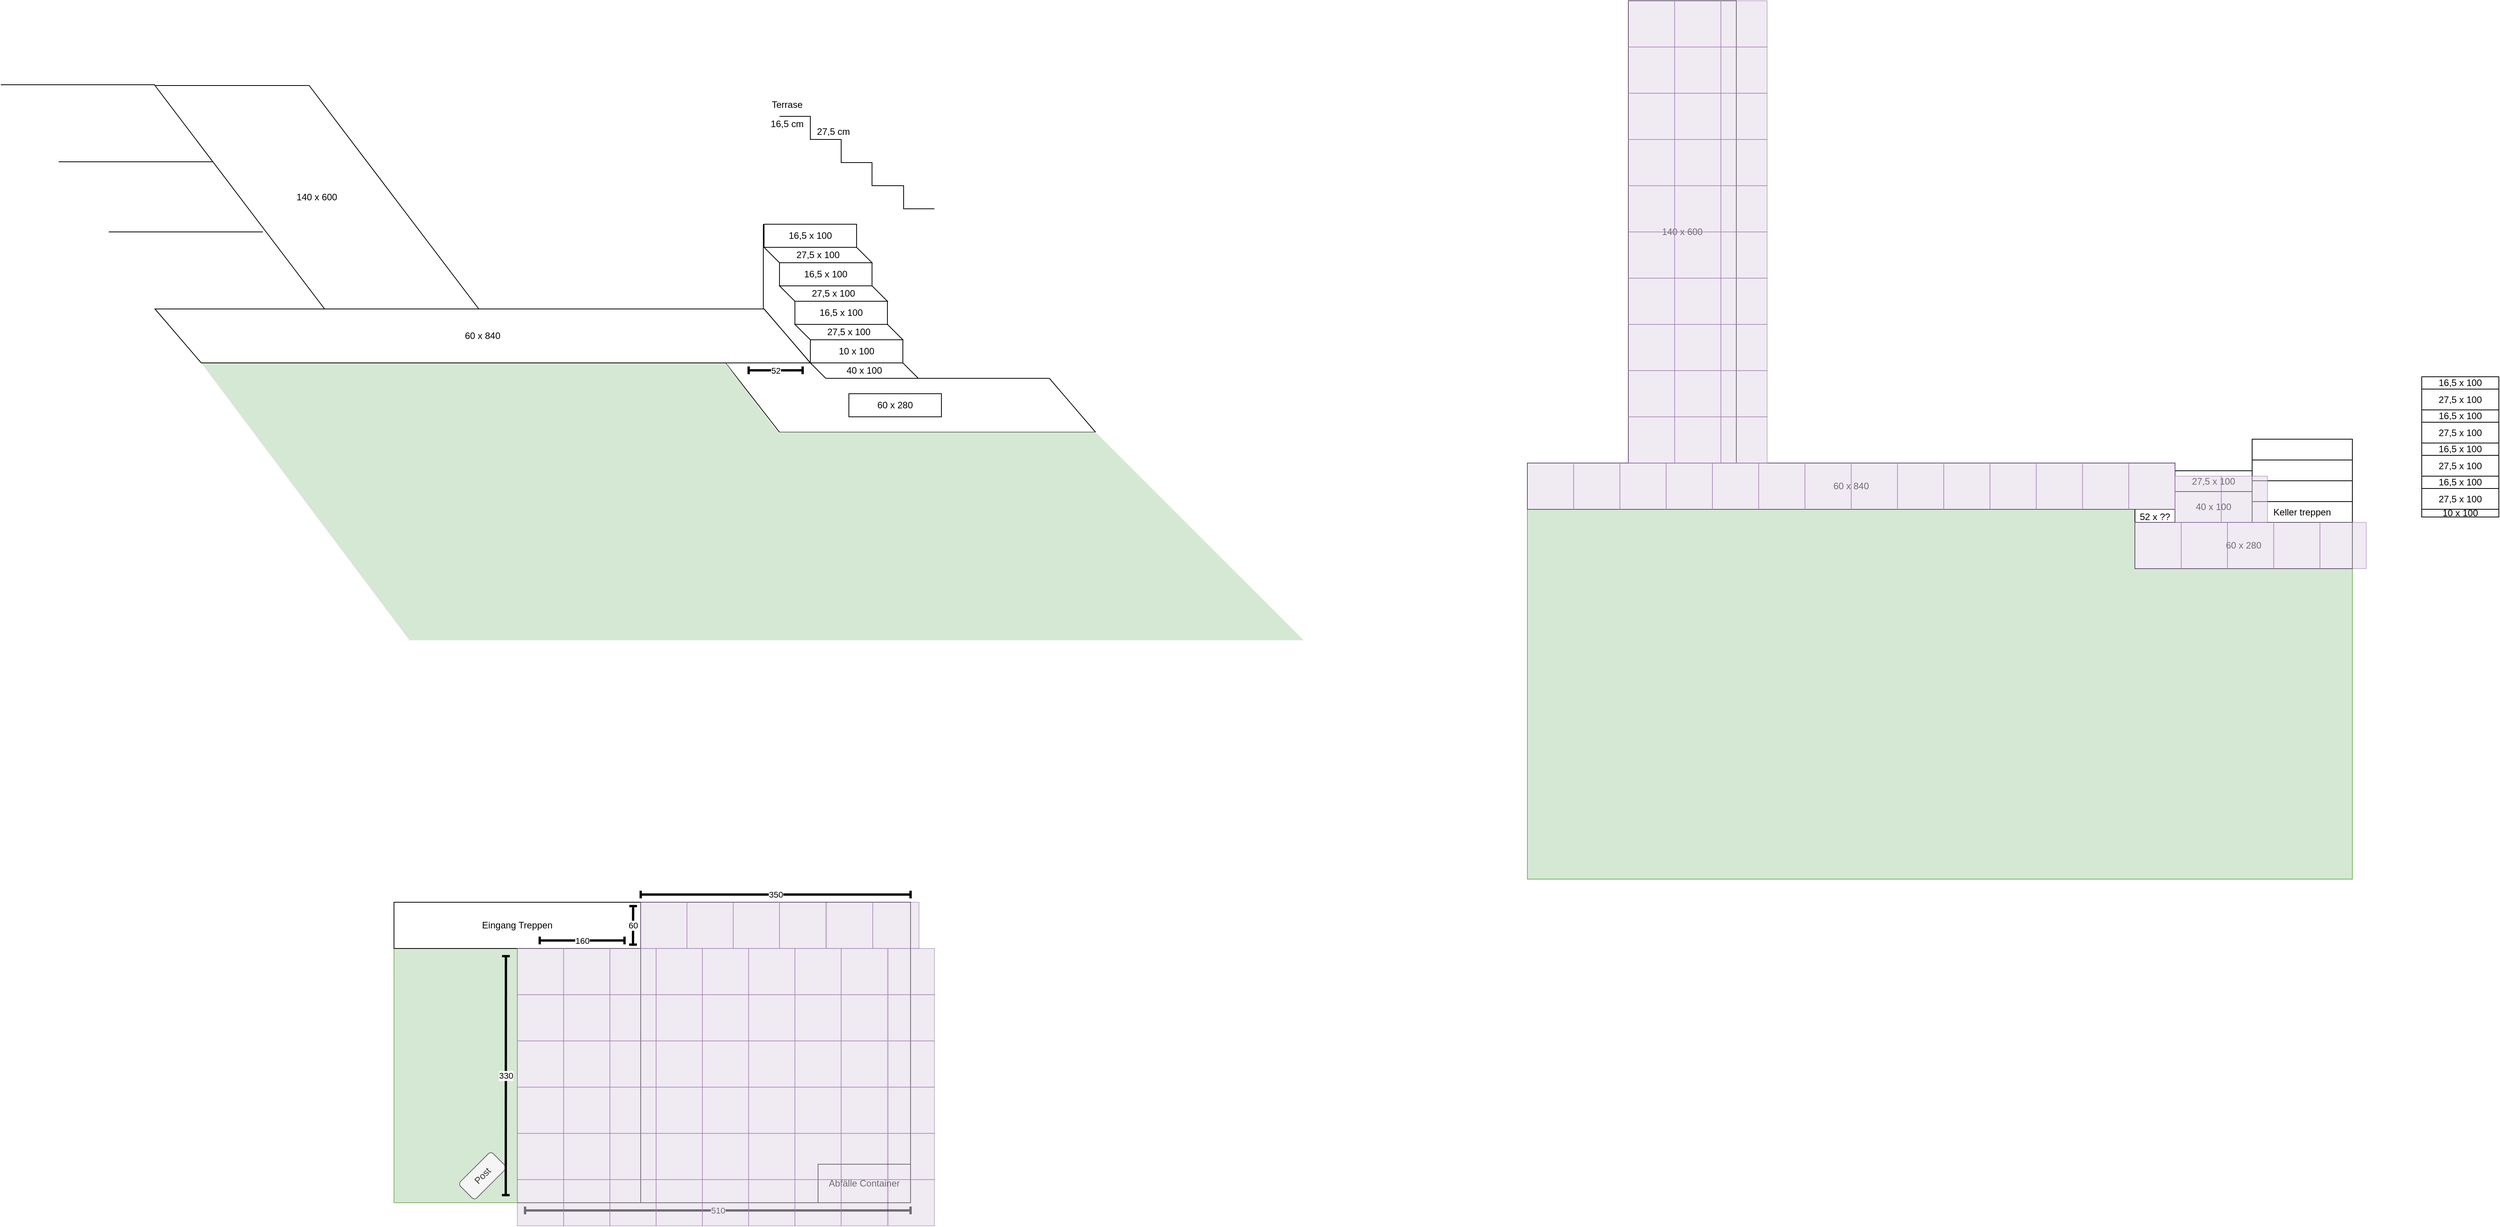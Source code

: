<mxfile version="21.3.4" type="github">
  <diagram name="Seite-1" id="h4SFkHRIlP7SPAh55jCk">
    <mxGraphModel dx="6577" dy="1863" grid="1" gridSize="10" guides="1" tooltips="1" connect="1" arrows="1" fold="1" page="1" pageScale="1" pageWidth="827" pageHeight="1169" math="0" shadow="0">
      <root>
        <mxCell id="0" />
        <mxCell id="1" parent="0" />
        <mxCell id="1oHpsWvgfou1lXLHneRs-94" value="" style="rounded=0;whiteSpace=wrap;html=1;fillColor=#d5e8d4;strokeColor=#82b366;" vertex="1" parent="1">
          <mxGeometry x="1110" y="790" width="1070" height="480" as="geometry" />
        </mxCell>
        <mxCell id="g7tCphA3tAxqwDj9Emwd-1" value="" style="pointerEvents=1;verticalLabelPosition=bottom;shadow=0;dashed=0;align=center;html=1;verticalAlign=top;shape=mxgraph.electrical.waveforms.step_2;" parent="1" vertex="1">
          <mxGeometry x="140" y="280" width="80" height="30" as="geometry" />
        </mxCell>
        <mxCell id="g7tCphA3tAxqwDj9Emwd-2" value="Terrase" style="text;html=1;strokeColor=none;fillColor=none;align=center;verticalAlign=middle;whiteSpace=wrap;rounded=0;" parent="1" vertex="1">
          <mxGeometry x="120" y="250" width="60" height="30" as="geometry" />
        </mxCell>
        <mxCell id="g7tCphA3tAxqwDj9Emwd-3" value="16,5 cm" style="text;html=1;strokeColor=none;fillColor=none;align=center;verticalAlign=middle;whiteSpace=wrap;rounded=0;" parent="1" vertex="1">
          <mxGeometry x="120" y="280" width="60" height="20" as="geometry" />
        </mxCell>
        <mxCell id="g7tCphA3tAxqwDj9Emwd-6" value="" style="pointerEvents=1;verticalLabelPosition=bottom;shadow=0;dashed=0;align=center;html=1;verticalAlign=top;shape=mxgraph.electrical.waveforms.step_2;" parent="1" vertex="1">
          <mxGeometry x="220" y="340" width="80" height="30" as="geometry" />
        </mxCell>
        <mxCell id="g7tCphA3tAxqwDj9Emwd-7" value="" style="pointerEvents=1;verticalLabelPosition=bottom;shadow=0;dashed=0;align=center;html=1;verticalAlign=top;shape=mxgraph.electrical.waveforms.step_2;" parent="1" vertex="1">
          <mxGeometry x="261" y="370" width="80" height="30" as="geometry" />
        </mxCell>
        <mxCell id="g7tCphA3tAxqwDj9Emwd-8" value="" style="pointerEvents=1;verticalLabelPosition=bottom;shadow=0;dashed=0;align=center;html=1;verticalAlign=top;shape=mxgraph.electrical.waveforms.step_2;" parent="1" vertex="1">
          <mxGeometry x="180" y="310" width="80" height="30" as="geometry" />
        </mxCell>
        <mxCell id="g7tCphA3tAxqwDj9Emwd-9" value="27,5 cm" style="text;html=1;strokeColor=none;fillColor=none;align=center;verticalAlign=middle;whiteSpace=wrap;rounded=0;" parent="1" vertex="1">
          <mxGeometry x="180" y="290" width="60" height="20" as="geometry" />
        </mxCell>
        <mxCell id="g7tCphA3tAxqwDj9Emwd-10" value="16,5 x 100" style="rounded=0;whiteSpace=wrap;html=1;" parent="1" vertex="1">
          <mxGeometry x="120" y="420" width="120" height="30" as="geometry" />
        </mxCell>
        <mxCell id="g7tCphA3tAxqwDj9Emwd-11" value="27,5 x 100" style="shape=parallelogram;perimeter=parallelogramPerimeter;whiteSpace=wrap;html=1;fixedSize=1;rotation=0;direction=west;flipH=1;" parent="1" vertex="1">
          <mxGeometry x="120" y="450" width="140" height="20" as="geometry" />
        </mxCell>
        <mxCell id="g7tCphA3tAxqwDj9Emwd-12" value="16,5 x 100" style="rounded=0;whiteSpace=wrap;html=1;" parent="1" vertex="1">
          <mxGeometry x="140" y="470" width="120" height="30" as="geometry" />
        </mxCell>
        <mxCell id="g7tCphA3tAxqwDj9Emwd-13" value="27,5 x 100" style="shape=parallelogram;perimeter=parallelogramPerimeter;whiteSpace=wrap;html=1;fixedSize=1;rotation=0;direction=west;flipH=1;" parent="1" vertex="1">
          <mxGeometry x="140" y="500" width="140" height="20" as="geometry" />
        </mxCell>
        <mxCell id="g7tCphA3tAxqwDj9Emwd-14" value="16,5 x 100" style="rounded=0;whiteSpace=wrap;html=1;" parent="1" vertex="1">
          <mxGeometry x="160" y="520" width="120" height="30" as="geometry" />
        </mxCell>
        <mxCell id="g7tCphA3tAxqwDj9Emwd-15" value="27,5 x 100" style="shape=parallelogram;perimeter=parallelogramPerimeter;whiteSpace=wrap;html=1;fixedSize=1;rotation=0;direction=west;flipH=1;" parent="1" vertex="1">
          <mxGeometry x="160" y="550" width="140" height="20" as="geometry" />
        </mxCell>
        <mxCell id="g7tCphA3tAxqwDj9Emwd-16" value="10 x 100" style="rounded=0;whiteSpace=wrap;html=1;" parent="1" vertex="1">
          <mxGeometry x="180" y="570" width="120" height="30" as="geometry" />
        </mxCell>
        <mxCell id="g7tCphA3tAxqwDj9Emwd-17" value="" style="endArrow=none;html=1;rounded=0;entryX=0;entryY=0;entryDx=0;entryDy=0;" parent="1" edge="1">
          <mxGeometry width="50" height="50" relative="1" as="geometry">
            <mxPoint x="119" y="530" as="sourcePoint" />
            <mxPoint x="119" y="420" as="targetPoint" />
          </mxGeometry>
        </mxCell>
        <mxCell id="g7tCphA3tAxqwDj9Emwd-20" value="" style="endArrow=none;html=1;rounded=0;entryX=0;entryY=1;entryDx=0;entryDy=0;" parent="1" target="g7tCphA3tAxqwDj9Emwd-16" edge="1">
          <mxGeometry width="50" height="50" relative="1" as="geometry">
            <mxPoint x="120" y="530" as="sourcePoint" />
            <mxPoint x="130" y="430" as="targetPoint" />
          </mxGeometry>
        </mxCell>
        <mxCell id="g7tCphA3tAxqwDj9Emwd-23" value="40 x 100" style="shape=parallelogram;perimeter=parallelogramPerimeter;whiteSpace=wrap;html=1;fixedSize=1;rotation=0;direction=west;flipH=1;" parent="1" vertex="1">
          <mxGeometry x="180" y="600" width="140" height="20" as="geometry" />
        </mxCell>
        <mxCell id="g7tCphA3tAxqwDj9Emwd-26" value="" style="endArrow=none;html=1;rounded=0;" parent="1" edge="1">
          <mxGeometry width="50" height="50" relative="1" as="geometry">
            <mxPoint x="70" y="600" as="sourcePoint" />
            <mxPoint x="140" y="690" as="targetPoint" />
          </mxGeometry>
        </mxCell>
        <mxCell id="g7tCphA3tAxqwDj9Emwd-28" value="" style="endArrow=none;html=1;rounded=0;" parent="1" edge="1">
          <mxGeometry width="50" height="50" relative="1" as="geometry">
            <mxPoint x="140" y="690" as="sourcePoint" />
            <mxPoint x="550" y="690" as="targetPoint" />
          </mxGeometry>
        </mxCell>
        <mxCell id="g7tCphA3tAxqwDj9Emwd-29" value="" style="endArrow=none;html=1;rounded=0;exitX=0;exitY=0;exitDx=0;exitDy=0;" parent="1" source="g7tCphA3tAxqwDj9Emwd-23" edge="1">
          <mxGeometry width="50" height="50" relative="1" as="geometry">
            <mxPoint x="170" y="620" as="sourcePoint" />
            <mxPoint x="490" y="620" as="targetPoint" />
          </mxGeometry>
        </mxCell>
        <mxCell id="g7tCphA3tAxqwDj9Emwd-30" value="" style="endArrow=none;html=1;rounded=0;" parent="1" edge="1">
          <mxGeometry width="50" height="50" relative="1" as="geometry">
            <mxPoint x="490" y="620" as="sourcePoint" />
            <mxPoint x="550" y="690" as="targetPoint" />
          </mxGeometry>
        </mxCell>
        <mxCell id="g7tCphA3tAxqwDj9Emwd-31" value="60 x 280" style="rounded=0;whiteSpace=wrap;html=1;" parent="1" vertex="1">
          <mxGeometry x="230" y="640" width="120" height="30" as="geometry" />
        </mxCell>
        <mxCell id="g7tCphA3tAxqwDj9Emwd-34" value="" style="endArrow=none;html=1;rounded=0;" parent="1" edge="1">
          <mxGeometry width="50" height="50" relative="1" as="geometry">
            <mxPoint x="-610" y="600" as="sourcePoint" />
            <mxPoint x="180" y="600" as="targetPoint" />
          </mxGeometry>
        </mxCell>
        <mxCell id="g7tCphA3tAxqwDj9Emwd-44" value="" style="rounded=0;whiteSpace=wrap;html=1;fillColor=none;" parent="1" vertex="1">
          <mxGeometry x="-200" y="1360" width="160" height="330" as="geometry" />
        </mxCell>
        <mxCell id="g7tCphA3tAxqwDj9Emwd-45" value="" style="rounded=0;whiteSpace=wrap;html=1;fillColor=none;" parent="1" vertex="1">
          <mxGeometry x="-40" y="1300" width="350" height="390" as="geometry" />
        </mxCell>
        <mxCell id="g7tCphA3tAxqwDj9Emwd-47" value="" style="rounded=0;whiteSpace=wrap;html=1;fillColor=#d5e8d4;strokeColor=#82b366;" parent="1" vertex="1">
          <mxGeometry x="-360" y="1360" width="160" height="330" as="geometry" />
        </mxCell>
        <mxCell id="g7tCphA3tAxqwDj9Emwd-48" value="Post" style="rounded=1;whiteSpace=wrap;html=1;rotation=-45;fillColor=#f5f5f5;fontColor=#333333;strokeColor=#666666;" parent="1" vertex="1">
          <mxGeometry x="-275" y="1640" width="60" height="30" as="geometry" />
        </mxCell>
        <mxCell id="g7tCphA3tAxqwDj9Emwd-49" value="Eingang Treppen" style="rounded=0;whiteSpace=wrap;html=1;" parent="1" vertex="1">
          <mxGeometry x="-360" y="1300" width="320" height="60" as="geometry" />
        </mxCell>
        <mxCell id="g7tCphA3tAxqwDj9Emwd-55" value="60" style="endArrow=baseDash;html=1;strokeWidth=3;rounded=0;startArrow=baseDash;startFill=0;endFill=0;" parent="1" edge="1">
          <mxGeometry width="100" relative="1" as="geometry">
            <mxPoint x="-49.82" y="1305" as="sourcePoint" />
            <mxPoint x="-50" y="1355" as="targetPoint" />
          </mxGeometry>
        </mxCell>
        <mxCell id="g7tCphA3tAxqwDj9Emwd-56" value="350" style="endArrow=baseDash;html=1;strokeWidth=3;rounded=0;startArrow=baseDash;startFill=0;endFill=0;" parent="1" edge="1">
          <mxGeometry width="100" relative="1" as="geometry">
            <mxPoint x="-40" y="1290" as="sourcePoint" />
            <mxPoint x="310" y="1290" as="targetPoint" />
          </mxGeometry>
        </mxCell>
        <mxCell id="g7tCphA3tAxqwDj9Emwd-57" value="510" style="endArrow=baseDash;html=1;strokeWidth=3;rounded=0;startArrow=baseDash;startFill=0;endFill=0;" parent="1" edge="1">
          <mxGeometry width="100" relative="1" as="geometry">
            <mxPoint x="-190" y="1700" as="sourcePoint" />
            <mxPoint x="310" y="1700" as="targetPoint" />
          </mxGeometry>
        </mxCell>
        <mxCell id="g7tCphA3tAxqwDj9Emwd-60" value="160" style="endArrow=baseDash;html=1;strokeWidth=3;rounded=0;startArrow=baseDash;startFill=0;endFill=0;entryX=0.161;entryY=0.239;entryDx=0;entryDy=0;entryPerimeter=0;" parent="1" edge="1">
          <mxGeometry width="100" relative="1" as="geometry">
            <mxPoint x="-61" y="1349.64" as="sourcePoint" />
            <mxPoint x="-171.0" y="1349.64" as="targetPoint" />
          </mxGeometry>
        </mxCell>
        <mxCell id="g7tCphA3tAxqwDj9Emwd-61" value="52" style="endArrow=baseDash;html=1;strokeWidth=3;rounded=0;startArrow=baseDash;startFill=0;endFill=0;entryX=0.161;entryY=0.239;entryDx=0;entryDy=0;entryPerimeter=0;" parent="1" edge="1">
          <mxGeometry width="100" relative="1" as="geometry">
            <mxPoint x="170" y="609.64" as="sourcePoint" />
            <mxPoint x="100.0" y="609.58" as="targetPoint" />
          </mxGeometry>
        </mxCell>
        <mxCell id="g7tCphA3tAxqwDj9Emwd-62" value="" style="shape=parallelogram;perimeter=parallelogramPerimeter;whiteSpace=wrap;html=1;fixedSize=1;rotation=0;direction=west;flipH=1;size=270;fillColor=#d5e8d4;strokeColor=none;" parent="1" vertex="1">
          <mxGeometry x="-610" y="600" width="950" height="360" as="geometry" />
        </mxCell>
        <mxCell id="g7tCphA3tAxqwDj9Emwd-63" value="" style="shape=parallelogram;perimeter=parallelogramPerimeter;whiteSpace=wrap;html=1;fixedSize=1;rotation=0;direction=west;flipH=1;size=270;fillColor=#d5e8d4;strokeColor=none;" parent="1" vertex="1">
          <mxGeometry x="-61" y="690" width="881" height="270" as="geometry" />
        </mxCell>
        <mxCell id="1oHpsWvgfou1lXLHneRs-1" value="60 x 840" style="shape=parallelogram;perimeter=parallelogramPerimeter;whiteSpace=wrap;html=1;fixedSize=1;rotation=0;direction=west;flipH=1;size=60;" vertex="1" parent="1">
          <mxGeometry x="-670" y="530" width="850" height="70" as="geometry" />
        </mxCell>
        <mxCell id="1oHpsWvgfou1lXLHneRs-3" value="140 x 600" style="shape=parallelogram;perimeter=parallelogramPerimeter;whiteSpace=wrap;html=1;fixedSize=1;rotation=0;direction=west;flipH=1;size=220;" vertex="1" parent="1">
          <mxGeometry x="-670" y="240" width="420" height="290" as="geometry" />
        </mxCell>
        <mxCell id="1oHpsWvgfou1lXLHneRs-6" value="" style="endArrow=none;html=1;strokeWidth=1;rounded=0;" edge="1" parent="1">
          <mxGeometry width="100" relative="1" as="geometry">
            <mxPoint x="-730" y="430" as="sourcePoint" />
            <mxPoint x="-530" y="430" as="targetPoint" />
          </mxGeometry>
        </mxCell>
        <mxCell id="1oHpsWvgfou1lXLHneRs-7" value="" style="endArrow=none;html=1;strokeWidth=1;rounded=0;" edge="1" parent="1">
          <mxGeometry width="100" relative="1" as="geometry">
            <mxPoint x="-795" y="338.95" as="sourcePoint" />
            <mxPoint x="-595" y="338.95" as="targetPoint" />
          </mxGeometry>
        </mxCell>
        <mxCell id="1oHpsWvgfou1lXLHneRs-8" value="" style="endArrow=none;html=1;strokeWidth=1;rounded=0;" edge="1" parent="1">
          <mxGeometry width="100" relative="1" as="geometry">
            <mxPoint x="-870" y="238.95" as="sourcePoint" />
            <mxPoint x="-670" y="238.95" as="targetPoint" />
          </mxGeometry>
        </mxCell>
        <mxCell id="1oHpsWvgfou1lXLHneRs-11" value="Abfälle Container" style="rounded=0;whiteSpace=wrap;html=1;fillColor=none;" vertex="1" parent="1">
          <mxGeometry x="190" y="1640" width="120" height="50" as="geometry" />
        </mxCell>
        <mxCell id="1oHpsWvgfou1lXLHneRs-13" value="330" style="endArrow=baseDash;html=1;strokeWidth=3;rounded=0;startArrow=baseDash;startFill=0;endFill=0;entryX=0.906;entryY=0.97;entryDx=0;entryDy=0;entryPerimeter=0;" edge="1" parent="1" target="g7tCphA3tAxqwDj9Emwd-47">
          <mxGeometry width="100" relative="1" as="geometry">
            <mxPoint x="-214.82" y="1370" as="sourcePoint" />
            <mxPoint x="-215" y="1420" as="targetPoint" />
          </mxGeometry>
        </mxCell>
        <mxCell id="1oHpsWvgfou1lXLHneRs-21" value="" style="rounded=0;whiteSpace=wrap;html=1;fillColor=#e1d5e7;strokeColor=#9673a6;strokeWidth=1;shadow=0;fillStyle=auto;opacity=50;" vertex="1" parent="1">
          <mxGeometry x="-80" y="1360" width="60" height="60" as="geometry" />
        </mxCell>
        <mxCell id="1oHpsWvgfou1lXLHneRs-28" value="" style="rounded=0;whiteSpace=wrap;html=1;fillColor=#e1d5e7;strokeColor=#9673a6;strokeWidth=1;shadow=0;fillStyle=auto;opacity=50;" vertex="1" parent="1">
          <mxGeometry x="-200" y="1360" width="60" height="60" as="geometry" />
        </mxCell>
        <mxCell id="1oHpsWvgfou1lXLHneRs-29" value="" style="rounded=0;whiteSpace=wrap;html=1;fillColor=#e1d5e7;strokeColor=#9673a6;strokeWidth=1;shadow=0;fillStyle=auto;opacity=50;" vertex="1" parent="1">
          <mxGeometry x="-140" y="1360" width="60" height="60" as="geometry" />
        </mxCell>
        <mxCell id="1oHpsWvgfou1lXLHneRs-30" value="" style="rounded=0;whiteSpace=wrap;html=1;fillColor=#e1d5e7;strokeColor=#9673a6;strokeWidth=1;shadow=0;fillStyle=auto;opacity=50;" vertex="1" parent="1">
          <mxGeometry x="-40" y="1300" width="60" height="60" as="geometry" />
        </mxCell>
        <mxCell id="1oHpsWvgfou1lXLHneRs-31" value="" style="rounded=0;whiteSpace=wrap;html=1;fillColor=#e1d5e7;strokeColor=#9673a6;strokeWidth=1;shadow=0;fillStyle=auto;opacity=50;" vertex="1" parent="1">
          <mxGeometry x="20" y="1300" width="60" height="60" as="geometry" />
        </mxCell>
        <mxCell id="1oHpsWvgfou1lXLHneRs-32" value="" style="rounded=0;whiteSpace=wrap;html=1;fillColor=#e1d5e7;strokeColor=#9673a6;strokeWidth=1;shadow=0;fillStyle=auto;opacity=50;" vertex="1" parent="1">
          <mxGeometry x="80" y="1300" width="60" height="60" as="geometry" />
        </mxCell>
        <mxCell id="1oHpsWvgfou1lXLHneRs-33" value="" style="rounded=0;whiteSpace=wrap;html=1;fillColor=#e1d5e7;strokeColor=#9673a6;strokeWidth=1;shadow=0;fillStyle=auto;opacity=50;" vertex="1" parent="1">
          <mxGeometry x="140" y="1300" width="60" height="60" as="geometry" />
        </mxCell>
        <mxCell id="1oHpsWvgfou1lXLHneRs-34" value="" style="rounded=0;whiteSpace=wrap;html=1;fillColor=#e1d5e7;strokeColor=#9673a6;strokeWidth=1;shadow=0;fillStyle=auto;opacity=50;" vertex="1" parent="1">
          <mxGeometry x="201" y="1300" width="60" height="60" as="geometry" />
        </mxCell>
        <mxCell id="1oHpsWvgfou1lXLHneRs-35" value="" style="rounded=0;whiteSpace=wrap;html=1;fillColor=#e1d5e7;strokeColor=#9673a6;strokeWidth=1;shadow=0;fillStyle=auto;opacity=50;" vertex="1" parent="1">
          <mxGeometry x="261" y="1300" width="60" height="60" as="geometry" />
        </mxCell>
        <mxCell id="1oHpsWvgfou1lXLHneRs-36" value="" style="rounded=0;whiteSpace=wrap;html=1;fillColor=#e1d5e7;strokeColor=#9673a6;strokeWidth=1;shadow=0;fillStyle=auto;opacity=50;" vertex="1" parent="1">
          <mxGeometry x="-20" y="1360" width="60" height="60" as="geometry" />
        </mxCell>
        <mxCell id="1oHpsWvgfou1lXLHneRs-37" value="" style="rounded=0;whiteSpace=wrap;html=1;fillColor=#e1d5e7;strokeColor=#9673a6;strokeWidth=1;shadow=0;fillStyle=auto;opacity=50;" vertex="1" parent="1">
          <mxGeometry x="40" y="1360" width="60" height="60" as="geometry" />
        </mxCell>
        <mxCell id="1oHpsWvgfou1lXLHneRs-38" value="" style="rounded=0;whiteSpace=wrap;html=1;fillColor=#e1d5e7;strokeColor=#9673a6;strokeWidth=1;shadow=0;fillStyle=auto;opacity=50;" vertex="1" parent="1">
          <mxGeometry x="100" y="1360" width="60" height="60" as="geometry" />
        </mxCell>
        <mxCell id="1oHpsWvgfou1lXLHneRs-39" value="" style="rounded=0;whiteSpace=wrap;html=1;fillColor=#e1d5e7;strokeColor=#9673a6;strokeWidth=1;shadow=0;fillStyle=auto;opacity=50;" vertex="1" parent="1">
          <mxGeometry x="160" y="1360" width="60" height="60" as="geometry" />
        </mxCell>
        <mxCell id="1oHpsWvgfou1lXLHneRs-40" value="" style="rounded=0;whiteSpace=wrap;html=1;fillColor=#e1d5e7;strokeColor=#9673a6;strokeWidth=1;shadow=0;fillStyle=auto;opacity=50;" vertex="1" parent="1">
          <mxGeometry x="220" y="1360" width="60" height="60" as="geometry" />
        </mxCell>
        <mxCell id="1oHpsWvgfou1lXLHneRs-41" value="" style="rounded=0;whiteSpace=wrap;html=1;fillColor=#e1d5e7;strokeColor=#9673a6;strokeWidth=1;shadow=0;fillStyle=auto;opacity=50;" vertex="1" parent="1">
          <mxGeometry x="281" y="1360" width="60" height="60" as="geometry" />
        </mxCell>
        <mxCell id="1oHpsWvgfou1lXLHneRs-42" value="" style="rounded=0;whiteSpace=wrap;html=1;fillColor=#e1d5e7;strokeColor=#9673a6;strokeWidth=1;shadow=0;fillStyle=auto;opacity=50;" vertex="1" parent="1">
          <mxGeometry x="-80" y="1420" width="60" height="60" as="geometry" />
        </mxCell>
        <mxCell id="1oHpsWvgfou1lXLHneRs-43" value="" style="rounded=0;whiteSpace=wrap;html=1;fillColor=#e1d5e7;strokeColor=#9673a6;strokeWidth=1;shadow=0;fillStyle=auto;opacity=50;" vertex="1" parent="1">
          <mxGeometry x="-140" y="1420" width="60" height="60" as="geometry" />
        </mxCell>
        <mxCell id="1oHpsWvgfou1lXLHneRs-44" value="" style="rounded=0;whiteSpace=wrap;html=1;fillColor=#e1d5e7;strokeColor=#9673a6;strokeWidth=1;shadow=0;fillStyle=auto;opacity=50;" vertex="1" parent="1">
          <mxGeometry x="-20" y="1420" width="60" height="60" as="geometry" />
        </mxCell>
        <mxCell id="1oHpsWvgfou1lXLHneRs-45" value="" style="rounded=0;whiteSpace=wrap;html=1;fillColor=#e1d5e7;strokeColor=#9673a6;strokeWidth=1;shadow=0;fillStyle=auto;opacity=50;" vertex="1" parent="1">
          <mxGeometry x="40" y="1420" width="60" height="60" as="geometry" />
        </mxCell>
        <mxCell id="1oHpsWvgfou1lXLHneRs-46" value="" style="rounded=0;whiteSpace=wrap;html=1;fillColor=#e1d5e7;strokeColor=#9673a6;strokeWidth=1;shadow=0;fillStyle=auto;opacity=50;" vertex="1" parent="1">
          <mxGeometry x="100" y="1420" width="60" height="60" as="geometry" />
        </mxCell>
        <mxCell id="1oHpsWvgfou1lXLHneRs-47" value="" style="rounded=0;whiteSpace=wrap;html=1;fillColor=#e1d5e7;strokeColor=#9673a6;strokeWidth=1;shadow=0;fillStyle=auto;opacity=50;" vertex="1" parent="1">
          <mxGeometry x="160" y="1420" width="60" height="60" as="geometry" />
        </mxCell>
        <mxCell id="1oHpsWvgfou1lXLHneRs-48" value="" style="rounded=0;whiteSpace=wrap;html=1;fillColor=#e1d5e7;strokeColor=#9673a6;strokeWidth=1;shadow=0;fillStyle=auto;opacity=50;" vertex="1" parent="1">
          <mxGeometry x="220" y="1420" width="60" height="60" as="geometry" />
        </mxCell>
        <mxCell id="1oHpsWvgfou1lXLHneRs-49" value="" style="rounded=0;whiteSpace=wrap;html=1;fillColor=#e1d5e7;strokeColor=#9673a6;strokeWidth=1;shadow=0;fillStyle=auto;opacity=50;" vertex="1" parent="1">
          <mxGeometry x="281" y="1420" width="60" height="60" as="geometry" />
        </mxCell>
        <mxCell id="1oHpsWvgfou1lXLHneRs-50" value="" style="rounded=0;whiteSpace=wrap;html=1;fillColor=#e1d5e7;strokeColor=#9673a6;strokeWidth=1;shadow=0;fillStyle=auto;opacity=50;" vertex="1" parent="1">
          <mxGeometry x="-200" y="1420" width="60" height="60" as="geometry" />
        </mxCell>
        <mxCell id="1oHpsWvgfou1lXLHneRs-51" value="" style="rounded=0;whiteSpace=wrap;html=1;fillColor=#e1d5e7;strokeColor=#9673a6;strokeWidth=1;shadow=0;fillStyle=auto;opacity=50;" vertex="1" parent="1">
          <mxGeometry x="-80" y="1480" width="60" height="60" as="geometry" />
        </mxCell>
        <mxCell id="1oHpsWvgfou1lXLHneRs-52" value="" style="rounded=0;whiteSpace=wrap;html=1;fillColor=#e1d5e7;strokeColor=#9673a6;strokeWidth=1;shadow=0;fillStyle=auto;opacity=50;" vertex="1" parent="1">
          <mxGeometry x="-140" y="1480" width="60" height="60" as="geometry" />
        </mxCell>
        <mxCell id="1oHpsWvgfou1lXLHneRs-53" value="" style="rounded=0;whiteSpace=wrap;html=1;fillColor=#e1d5e7;strokeColor=#9673a6;strokeWidth=1;shadow=0;fillStyle=auto;opacity=50;" vertex="1" parent="1">
          <mxGeometry x="-20" y="1480" width="60" height="60" as="geometry" />
        </mxCell>
        <mxCell id="1oHpsWvgfou1lXLHneRs-54" value="" style="rounded=0;whiteSpace=wrap;html=1;fillColor=#e1d5e7;strokeColor=#9673a6;strokeWidth=1;shadow=0;fillStyle=auto;opacity=50;" vertex="1" parent="1">
          <mxGeometry x="40" y="1480" width="60" height="60" as="geometry" />
        </mxCell>
        <mxCell id="1oHpsWvgfou1lXLHneRs-55" value="" style="rounded=0;whiteSpace=wrap;html=1;fillColor=#e1d5e7;strokeColor=#9673a6;strokeWidth=1;shadow=0;fillStyle=auto;opacity=50;" vertex="1" parent="1">
          <mxGeometry x="100" y="1480" width="60" height="60" as="geometry" />
        </mxCell>
        <mxCell id="1oHpsWvgfou1lXLHneRs-56" value="" style="rounded=0;whiteSpace=wrap;html=1;fillColor=#e1d5e7;strokeColor=#9673a6;strokeWidth=1;shadow=0;fillStyle=auto;opacity=50;" vertex="1" parent="1">
          <mxGeometry x="160" y="1480" width="60" height="60" as="geometry" />
        </mxCell>
        <mxCell id="1oHpsWvgfou1lXLHneRs-57" value="" style="rounded=0;whiteSpace=wrap;html=1;fillColor=#e1d5e7;strokeColor=#9673a6;strokeWidth=1;shadow=0;fillStyle=auto;opacity=50;" vertex="1" parent="1">
          <mxGeometry x="220" y="1480" width="60" height="60" as="geometry" />
        </mxCell>
        <mxCell id="1oHpsWvgfou1lXLHneRs-58" value="" style="rounded=0;whiteSpace=wrap;html=1;fillColor=#e1d5e7;strokeColor=#9673a6;strokeWidth=1;shadow=0;fillStyle=auto;opacity=50;" vertex="1" parent="1">
          <mxGeometry x="281" y="1480" width="60" height="60" as="geometry" />
        </mxCell>
        <mxCell id="1oHpsWvgfou1lXLHneRs-59" value="" style="rounded=0;whiteSpace=wrap;html=1;fillColor=#e1d5e7;strokeColor=#9673a6;strokeWidth=1;shadow=0;fillStyle=auto;opacity=50;" vertex="1" parent="1">
          <mxGeometry x="-200" y="1480" width="60" height="60" as="geometry" />
        </mxCell>
        <mxCell id="1oHpsWvgfou1lXLHneRs-60" value="" style="rounded=0;whiteSpace=wrap;html=1;fillColor=#e1d5e7;strokeColor=#9673a6;strokeWidth=1;shadow=0;fillStyle=auto;opacity=50;" vertex="1" parent="1">
          <mxGeometry x="-80" y="1540" width="60" height="60" as="geometry" />
        </mxCell>
        <mxCell id="1oHpsWvgfou1lXLHneRs-61" value="" style="rounded=0;whiteSpace=wrap;html=1;fillColor=#e1d5e7;strokeColor=#9673a6;strokeWidth=1;shadow=0;fillStyle=auto;opacity=50;" vertex="1" parent="1">
          <mxGeometry x="-140" y="1540" width="60" height="60" as="geometry" />
        </mxCell>
        <mxCell id="1oHpsWvgfou1lXLHneRs-62" value="" style="rounded=0;whiteSpace=wrap;html=1;fillColor=#e1d5e7;strokeColor=#9673a6;strokeWidth=1;shadow=0;fillStyle=auto;opacity=50;" vertex="1" parent="1">
          <mxGeometry x="-20" y="1540" width="60" height="60" as="geometry" />
        </mxCell>
        <mxCell id="1oHpsWvgfou1lXLHneRs-63" value="" style="rounded=0;whiteSpace=wrap;html=1;fillColor=#e1d5e7;strokeColor=#9673a6;strokeWidth=1;shadow=0;fillStyle=auto;opacity=50;" vertex="1" parent="1">
          <mxGeometry x="40" y="1540" width="60" height="60" as="geometry" />
        </mxCell>
        <mxCell id="1oHpsWvgfou1lXLHneRs-64" value="" style="rounded=0;whiteSpace=wrap;html=1;fillColor=#e1d5e7;strokeColor=#9673a6;strokeWidth=1;shadow=0;fillStyle=auto;opacity=50;" vertex="1" parent="1">
          <mxGeometry x="100" y="1540" width="60" height="60" as="geometry" />
        </mxCell>
        <mxCell id="1oHpsWvgfou1lXLHneRs-65" value="" style="rounded=0;whiteSpace=wrap;html=1;fillColor=#e1d5e7;strokeColor=#9673a6;strokeWidth=1;shadow=0;fillStyle=auto;opacity=50;" vertex="1" parent="1">
          <mxGeometry x="160" y="1540" width="60" height="60" as="geometry" />
        </mxCell>
        <mxCell id="1oHpsWvgfou1lXLHneRs-66" value="" style="rounded=0;whiteSpace=wrap;html=1;fillColor=#e1d5e7;strokeColor=#9673a6;strokeWidth=1;shadow=0;fillStyle=auto;opacity=50;" vertex="1" parent="1">
          <mxGeometry x="220" y="1540" width="60" height="60" as="geometry" />
        </mxCell>
        <mxCell id="1oHpsWvgfou1lXLHneRs-67" value="" style="rounded=0;whiteSpace=wrap;html=1;fillColor=#e1d5e7;strokeColor=#9673a6;strokeWidth=1;shadow=0;fillStyle=auto;opacity=50;" vertex="1" parent="1">
          <mxGeometry x="281" y="1540" width="60" height="60" as="geometry" />
        </mxCell>
        <mxCell id="1oHpsWvgfou1lXLHneRs-68" value="" style="rounded=0;whiteSpace=wrap;html=1;fillColor=#e1d5e7;strokeColor=#9673a6;strokeWidth=1;shadow=0;fillStyle=auto;opacity=50;" vertex="1" parent="1">
          <mxGeometry x="-200" y="1540" width="60" height="60" as="geometry" />
        </mxCell>
        <mxCell id="1oHpsWvgfou1lXLHneRs-69" value="" style="rounded=0;whiteSpace=wrap;html=1;fillColor=#e1d5e7;strokeColor=#9673a6;strokeWidth=1;shadow=0;fillStyle=auto;opacity=50;" vertex="1" parent="1">
          <mxGeometry x="-80" y="1600" width="60" height="60" as="geometry" />
        </mxCell>
        <mxCell id="1oHpsWvgfou1lXLHneRs-70" value="" style="rounded=0;whiteSpace=wrap;html=1;fillColor=#e1d5e7;strokeColor=#9673a6;strokeWidth=1;shadow=0;fillStyle=auto;opacity=50;" vertex="1" parent="1">
          <mxGeometry x="-140" y="1600" width="60" height="60" as="geometry" />
        </mxCell>
        <mxCell id="1oHpsWvgfou1lXLHneRs-71" value="" style="rounded=0;whiteSpace=wrap;html=1;fillColor=#e1d5e7;strokeColor=#9673a6;strokeWidth=1;shadow=0;fillStyle=auto;opacity=50;" vertex="1" parent="1">
          <mxGeometry x="-20" y="1600" width="60" height="60" as="geometry" />
        </mxCell>
        <mxCell id="1oHpsWvgfou1lXLHneRs-72" value="" style="rounded=0;whiteSpace=wrap;html=1;fillColor=#e1d5e7;strokeColor=#9673a6;strokeWidth=1;shadow=0;fillStyle=auto;opacity=50;" vertex="1" parent="1">
          <mxGeometry x="40" y="1600" width="60" height="60" as="geometry" />
        </mxCell>
        <mxCell id="1oHpsWvgfou1lXLHneRs-73" value="" style="rounded=0;whiteSpace=wrap;html=1;fillColor=#e1d5e7;strokeColor=#9673a6;strokeWidth=1;shadow=0;fillStyle=auto;opacity=50;" vertex="1" parent="1">
          <mxGeometry x="100" y="1600" width="60" height="60" as="geometry" />
        </mxCell>
        <mxCell id="1oHpsWvgfou1lXLHneRs-74" value="" style="rounded=0;whiteSpace=wrap;html=1;fillColor=#e1d5e7;strokeColor=#9673a6;strokeWidth=1;shadow=0;fillStyle=auto;opacity=50;" vertex="1" parent="1">
          <mxGeometry x="160" y="1600" width="60" height="60" as="geometry" />
        </mxCell>
        <mxCell id="1oHpsWvgfou1lXLHneRs-75" value="" style="rounded=0;whiteSpace=wrap;html=1;fillColor=#e1d5e7;strokeColor=#9673a6;strokeWidth=1;shadow=0;fillStyle=auto;opacity=50;" vertex="1" parent="1">
          <mxGeometry x="220" y="1600" width="60" height="60" as="geometry" />
        </mxCell>
        <mxCell id="1oHpsWvgfou1lXLHneRs-76" value="" style="rounded=0;whiteSpace=wrap;html=1;fillColor=#e1d5e7;strokeColor=#9673a6;strokeWidth=1;shadow=0;fillStyle=auto;opacity=50;" vertex="1" parent="1">
          <mxGeometry x="281" y="1600" width="60" height="60" as="geometry" />
        </mxCell>
        <mxCell id="1oHpsWvgfou1lXLHneRs-77" value="" style="rounded=0;whiteSpace=wrap;html=1;fillColor=#e1d5e7;strokeColor=#9673a6;strokeWidth=1;shadow=0;fillStyle=auto;opacity=50;" vertex="1" parent="1">
          <mxGeometry x="-200" y="1600" width="60" height="60" as="geometry" />
        </mxCell>
        <mxCell id="1oHpsWvgfou1lXLHneRs-78" value="" style="rounded=0;whiteSpace=wrap;html=1;fillColor=#e1d5e7;strokeColor=#9673a6;strokeWidth=1;shadow=0;fillStyle=auto;opacity=50;" vertex="1" parent="1">
          <mxGeometry x="-80" y="1660" width="60" height="60" as="geometry" />
        </mxCell>
        <mxCell id="1oHpsWvgfou1lXLHneRs-79" value="" style="rounded=0;whiteSpace=wrap;html=1;fillColor=#e1d5e7;strokeColor=#9673a6;strokeWidth=1;shadow=0;fillStyle=auto;opacity=50;" vertex="1" parent="1">
          <mxGeometry x="-140" y="1660" width="60" height="60" as="geometry" />
        </mxCell>
        <mxCell id="1oHpsWvgfou1lXLHneRs-80" value="" style="rounded=0;whiteSpace=wrap;html=1;fillColor=#e1d5e7;strokeColor=#9673a6;strokeWidth=1;shadow=0;fillStyle=auto;opacity=50;" vertex="1" parent="1">
          <mxGeometry x="-20" y="1660" width="60" height="60" as="geometry" />
        </mxCell>
        <mxCell id="1oHpsWvgfou1lXLHneRs-81" value="" style="rounded=0;whiteSpace=wrap;html=1;fillColor=#e1d5e7;strokeColor=#9673a6;strokeWidth=1;shadow=0;fillStyle=auto;opacity=50;" vertex="1" parent="1">
          <mxGeometry x="40" y="1660" width="60" height="60" as="geometry" />
        </mxCell>
        <mxCell id="1oHpsWvgfou1lXLHneRs-82" value="" style="rounded=0;whiteSpace=wrap;html=1;fillColor=#e1d5e7;strokeColor=#9673a6;strokeWidth=1;shadow=0;fillStyle=auto;opacity=50;" vertex="1" parent="1">
          <mxGeometry x="100" y="1660" width="60" height="60" as="geometry" />
        </mxCell>
        <mxCell id="1oHpsWvgfou1lXLHneRs-83" value="" style="rounded=0;whiteSpace=wrap;html=1;fillColor=#e1d5e7;strokeColor=#9673a6;strokeWidth=1;shadow=0;fillStyle=auto;opacity=50;" vertex="1" parent="1">
          <mxGeometry x="160" y="1660" width="60" height="60" as="geometry" />
        </mxCell>
        <mxCell id="1oHpsWvgfou1lXLHneRs-84" value="" style="rounded=0;whiteSpace=wrap;html=1;fillColor=#e1d5e7;strokeColor=#9673a6;strokeWidth=1;shadow=0;fillStyle=auto;opacity=50;" vertex="1" parent="1">
          <mxGeometry x="220" y="1660" width="60" height="60" as="geometry" />
        </mxCell>
        <mxCell id="1oHpsWvgfou1lXLHneRs-85" value="" style="rounded=0;whiteSpace=wrap;html=1;fillColor=#e1d5e7;strokeColor=#9673a6;strokeWidth=1;shadow=0;fillStyle=auto;opacity=50;" vertex="1" parent="1">
          <mxGeometry x="281" y="1660" width="60" height="60" as="geometry" />
        </mxCell>
        <mxCell id="1oHpsWvgfou1lXLHneRs-86" value="" style="rounded=0;whiteSpace=wrap;html=1;fillColor=#e1d5e7;strokeColor=#9673a6;strokeWidth=1;shadow=0;fillStyle=auto;opacity=50;" vertex="1" parent="1">
          <mxGeometry x="-200" y="1660" width="60" height="60" as="geometry" />
        </mxCell>
        <mxCell id="1oHpsWvgfou1lXLHneRs-89" value="140 x 600" style="rounded=0;whiteSpace=wrap;html=1;" vertex="1" parent="1">
          <mxGeometry x="1241" y="130" width="140" height="600" as="geometry" />
        </mxCell>
        <mxCell id="1oHpsWvgfou1lXLHneRs-91" value="52 x ??" style="rounded=0;whiteSpace=wrap;html=1;" vertex="1" parent="1">
          <mxGeometry x="1898" y="790" width="52" height="20" as="geometry" />
        </mxCell>
        <mxCell id="1oHpsWvgfou1lXLHneRs-92" value="27,5 x 100" style="rounded=0;whiteSpace=wrap;html=1;" vertex="1" parent="1">
          <mxGeometry x="1950" y="740" width="100" height="27" as="geometry" />
        </mxCell>
        <mxCell id="1oHpsWvgfou1lXLHneRs-93" value="40 x 100" style="rounded=0;whiteSpace=wrap;html=1;" vertex="1" parent="1">
          <mxGeometry x="1950" y="767" width="100" height="40" as="geometry" />
        </mxCell>
        <mxCell id="1oHpsWvgfou1lXLHneRs-88" value="60 x 840" style="rounded=0;whiteSpace=wrap;html=1;" vertex="1" parent="1">
          <mxGeometry x="1110" y="730" width="840" height="60" as="geometry" />
        </mxCell>
        <mxCell id="1oHpsWvgfou1lXLHneRs-90" value="60 x 280" style="rounded=0;whiteSpace=wrap;html=1;" vertex="1" parent="1">
          <mxGeometry x="1898" y="807" width="282" height="60" as="geometry" />
        </mxCell>
        <mxCell id="1oHpsWvgfou1lXLHneRs-95" value="Keller treppen" style="rounded=0;whiteSpace=wrap;html=1;" vertex="1" parent="1">
          <mxGeometry x="2050" y="780" width="130" height="27" as="geometry" />
        </mxCell>
        <mxCell id="1oHpsWvgfou1lXLHneRs-99" value="" style="rounded=0;whiteSpace=wrap;html=1;" vertex="1" parent="1">
          <mxGeometry x="2050" y="753" width="130" height="27" as="geometry" />
        </mxCell>
        <mxCell id="1oHpsWvgfou1lXLHneRs-100" value="" style="rounded=0;whiteSpace=wrap;html=1;" vertex="1" parent="1">
          <mxGeometry x="2050" y="726" width="130" height="27" as="geometry" />
        </mxCell>
        <mxCell id="1oHpsWvgfou1lXLHneRs-101" value="" style="rounded=0;whiteSpace=wrap;html=1;" vertex="1" parent="1">
          <mxGeometry x="2050" y="699" width="130" height="27" as="geometry" />
        </mxCell>
        <mxCell id="1oHpsWvgfou1lXLHneRs-102" value="" style="rounded=0;whiteSpace=wrap;html=1;fillColor=#e1d5e7;strokeColor=#9673a6;strokeWidth=1;shadow=0;fillStyle=auto;opacity=50;" vertex="1" parent="1">
          <mxGeometry x="1958" y="807" width="60" height="60" as="geometry" />
        </mxCell>
        <mxCell id="1oHpsWvgfou1lXLHneRs-103" value="" style="rounded=0;whiteSpace=wrap;html=1;fillColor=#e1d5e7;strokeColor=#9673a6;strokeWidth=1;shadow=0;fillStyle=auto;opacity=50;" vertex="1" parent="1">
          <mxGeometry x="1898" y="807" width="60" height="60" as="geometry" />
        </mxCell>
        <mxCell id="1oHpsWvgfou1lXLHneRs-104" value="" style="rounded=0;whiteSpace=wrap;html=1;fillColor=#e1d5e7;strokeColor=#9673a6;strokeWidth=1;shadow=0;fillStyle=auto;opacity=50;" vertex="1" parent="1">
          <mxGeometry x="2018" y="807" width="60" height="60" as="geometry" />
        </mxCell>
        <mxCell id="1oHpsWvgfou1lXLHneRs-105" value="" style="rounded=0;whiteSpace=wrap;html=1;fillColor=#e1d5e7;strokeColor=#9673a6;strokeWidth=1;shadow=0;fillStyle=auto;opacity=50;" vertex="1" parent="1">
          <mxGeometry x="2078" y="807" width="60" height="60" as="geometry" />
        </mxCell>
        <mxCell id="1oHpsWvgfou1lXLHneRs-106" value="" style="rounded=0;whiteSpace=wrap;html=1;fillColor=#e1d5e7;strokeColor=#9673a6;strokeWidth=1;shadow=0;fillStyle=auto;opacity=50;" vertex="1" parent="1">
          <mxGeometry x="2138" y="807" width="60" height="60" as="geometry" />
        </mxCell>
        <mxCell id="1oHpsWvgfou1lXLHneRs-107" value="" style="rounded=0;whiteSpace=wrap;html=1;fillColor=#e1d5e7;strokeColor=#9673a6;strokeWidth=1;shadow=0;fillStyle=auto;opacity=50;" vertex="1" parent="1">
          <mxGeometry x="1890" y="730" width="60" height="60" as="geometry" />
        </mxCell>
        <mxCell id="1oHpsWvgfou1lXLHneRs-108" value="" style="rounded=0;whiteSpace=wrap;html=1;fillColor=#e1d5e7;strokeColor=#9673a6;strokeWidth=1;shadow=0;fillStyle=auto;opacity=50;" vertex="1" parent="1">
          <mxGeometry x="1830" y="730" width="60" height="60" as="geometry" />
        </mxCell>
        <mxCell id="1oHpsWvgfou1lXLHneRs-109" value="" style="rounded=0;whiteSpace=wrap;html=1;fillColor=#e1d5e7;strokeColor=#9673a6;strokeWidth=1;shadow=0;fillStyle=auto;opacity=50;" vertex="1" parent="1">
          <mxGeometry x="1950" y="747" width="60" height="60" as="geometry" />
        </mxCell>
        <mxCell id="1oHpsWvgfou1lXLHneRs-110" value="" style="rounded=0;whiteSpace=wrap;html=1;fillColor=#e1d5e7;strokeColor=#9673a6;strokeWidth=1;shadow=0;fillStyle=auto;opacity=50;" vertex="1" parent="1">
          <mxGeometry x="1770" y="730" width="60" height="60" as="geometry" />
        </mxCell>
        <mxCell id="1oHpsWvgfou1lXLHneRs-111" value="" style="rounded=0;whiteSpace=wrap;html=1;fillColor=#e1d5e7;strokeColor=#9673a6;strokeWidth=1;shadow=0;fillStyle=auto;opacity=50;" vertex="1" parent="1">
          <mxGeometry x="1710" y="730" width="60" height="60" as="geometry" />
        </mxCell>
        <mxCell id="1oHpsWvgfou1lXLHneRs-112" value="" style="rounded=0;whiteSpace=wrap;html=1;fillColor=#e1d5e7;strokeColor=#9673a6;strokeWidth=1;shadow=0;fillStyle=auto;opacity=50;" vertex="1" parent="1">
          <mxGeometry x="1650" y="730" width="60" height="60" as="geometry" />
        </mxCell>
        <mxCell id="1oHpsWvgfou1lXLHneRs-113" value="" style="rounded=0;whiteSpace=wrap;html=1;fillColor=#e1d5e7;strokeColor=#9673a6;strokeWidth=1;shadow=0;fillStyle=auto;opacity=50;" vertex="1" parent="1">
          <mxGeometry x="1590" y="730" width="60" height="60" as="geometry" />
        </mxCell>
        <mxCell id="1oHpsWvgfou1lXLHneRs-114" value="" style="rounded=0;whiteSpace=wrap;html=1;fillColor=#e1d5e7;strokeColor=#9673a6;strokeWidth=1;shadow=0;fillStyle=auto;opacity=50;" vertex="1" parent="1">
          <mxGeometry x="1530" y="730" width="60" height="60" as="geometry" />
        </mxCell>
        <mxCell id="1oHpsWvgfou1lXLHneRs-115" value="" style="rounded=0;whiteSpace=wrap;html=1;fillColor=#e1d5e7;strokeColor=#9673a6;strokeWidth=1;shadow=0;fillStyle=auto;opacity=50;" vertex="1" parent="1">
          <mxGeometry x="1470" y="730" width="60" height="60" as="geometry" />
        </mxCell>
        <mxCell id="1oHpsWvgfou1lXLHneRs-116" value="" style="rounded=0;whiteSpace=wrap;html=1;fillColor=#e1d5e7;strokeColor=#9673a6;strokeWidth=1;shadow=0;fillStyle=auto;opacity=50;" vertex="1" parent="1">
          <mxGeometry x="1410" y="730" width="60" height="60" as="geometry" />
        </mxCell>
        <mxCell id="1oHpsWvgfou1lXLHneRs-117" value="" style="rounded=0;whiteSpace=wrap;html=1;fillColor=#e1d5e7;strokeColor=#9673a6;strokeWidth=1;shadow=0;fillStyle=auto;opacity=50;" vertex="1" parent="1">
          <mxGeometry x="1350" y="730" width="60" height="60" as="geometry" />
        </mxCell>
        <mxCell id="1oHpsWvgfou1lXLHneRs-118" value="" style="rounded=0;whiteSpace=wrap;html=1;fillColor=#e1d5e7;strokeColor=#9673a6;strokeWidth=1;shadow=0;fillStyle=auto;opacity=50;" vertex="1" parent="1">
          <mxGeometry x="1290" y="730" width="60" height="60" as="geometry" />
        </mxCell>
        <mxCell id="1oHpsWvgfou1lXLHneRs-119" value="" style="rounded=0;whiteSpace=wrap;html=1;fillColor=#e1d5e7;strokeColor=#9673a6;strokeWidth=1;shadow=0;fillStyle=auto;opacity=50;" vertex="1" parent="1">
          <mxGeometry x="1230" y="730" width="60" height="60" as="geometry" />
        </mxCell>
        <mxCell id="1oHpsWvgfou1lXLHneRs-120" value="" style="rounded=0;whiteSpace=wrap;html=1;fillColor=#e1d5e7;strokeColor=#9673a6;strokeWidth=1;shadow=0;fillStyle=auto;opacity=50;" vertex="1" parent="1">
          <mxGeometry x="1170" y="730" width="60" height="60" as="geometry" />
        </mxCell>
        <mxCell id="1oHpsWvgfou1lXLHneRs-121" value="" style="rounded=0;whiteSpace=wrap;html=1;fillColor=#e1d5e7;strokeColor=#9673a6;strokeWidth=1;shadow=0;fillStyle=auto;opacity=50;" vertex="1" parent="1">
          <mxGeometry x="1110" y="730" width="60" height="60" as="geometry" />
        </mxCell>
        <mxCell id="1oHpsWvgfou1lXLHneRs-122" value="" style="rounded=0;whiteSpace=wrap;html=1;fillColor=#e1d5e7;strokeColor=#9673a6;strokeWidth=1;shadow=0;fillStyle=auto;opacity=50;" vertex="1" parent="1">
          <mxGeometry x="1301" y="670" width="60" height="60" as="geometry" />
        </mxCell>
        <mxCell id="1oHpsWvgfou1lXLHneRs-123" value="" style="rounded=0;whiteSpace=wrap;html=1;fillColor=#e1d5e7;strokeColor=#9673a6;strokeWidth=1;shadow=0;fillStyle=auto;opacity=50;" vertex="1" parent="1">
          <mxGeometry x="1241" y="670" width="60" height="60" as="geometry" />
        </mxCell>
        <mxCell id="1oHpsWvgfou1lXLHneRs-124" value="" style="rounded=0;whiteSpace=wrap;html=1;fillColor=#e1d5e7;strokeColor=#9673a6;strokeWidth=1;shadow=0;fillStyle=auto;opacity=50;" vertex="1" parent="1">
          <mxGeometry x="1361" y="670" width="60" height="60" as="geometry" />
        </mxCell>
        <mxCell id="1oHpsWvgfou1lXLHneRs-125" value="" style="rounded=0;whiteSpace=wrap;html=1;fillColor=#e1d5e7;strokeColor=#9673a6;strokeWidth=1;shadow=0;fillStyle=auto;opacity=50;" vertex="1" parent="1">
          <mxGeometry x="1241" y="610" width="60" height="60" as="geometry" />
        </mxCell>
        <mxCell id="1oHpsWvgfou1lXLHneRs-126" value="" style="rounded=0;whiteSpace=wrap;html=1;fillColor=#e1d5e7;strokeColor=#9673a6;strokeWidth=1;shadow=0;fillStyle=auto;opacity=50;" vertex="1" parent="1">
          <mxGeometry x="1301" y="610" width="60" height="60" as="geometry" />
        </mxCell>
        <mxCell id="1oHpsWvgfou1lXLHneRs-127" value="" style="rounded=0;whiteSpace=wrap;html=1;fillColor=#e1d5e7;strokeColor=#9673a6;strokeWidth=1;shadow=0;fillStyle=auto;opacity=50;" vertex="1" parent="1">
          <mxGeometry x="1361" y="610" width="60" height="60" as="geometry" />
        </mxCell>
        <mxCell id="1oHpsWvgfou1lXLHneRs-128" value="" style="rounded=0;whiteSpace=wrap;html=1;fillColor=#e1d5e7;strokeColor=#9673a6;strokeWidth=1;shadow=0;fillStyle=auto;opacity=50;" vertex="1" parent="1">
          <mxGeometry x="1241" y="550" width="60" height="60" as="geometry" />
        </mxCell>
        <mxCell id="1oHpsWvgfou1lXLHneRs-129" value="" style="rounded=0;whiteSpace=wrap;html=1;fillColor=#e1d5e7;strokeColor=#9673a6;strokeWidth=1;shadow=0;fillStyle=auto;opacity=50;" vertex="1" parent="1">
          <mxGeometry x="1301" y="550" width="60" height="60" as="geometry" />
        </mxCell>
        <mxCell id="1oHpsWvgfou1lXLHneRs-130" value="" style="rounded=0;whiteSpace=wrap;html=1;fillColor=#e1d5e7;strokeColor=#9673a6;strokeWidth=1;shadow=0;fillStyle=auto;opacity=50;" vertex="1" parent="1">
          <mxGeometry x="1361" y="550" width="60" height="60" as="geometry" />
        </mxCell>
        <mxCell id="1oHpsWvgfou1lXLHneRs-131" value="" style="rounded=0;whiteSpace=wrap;html=1;fillColor=#e1d5e7;strokeColor=#9673a6;strokeWidth=1;shadow=0;fillStyle=auto;opacity=50;" vertex="1" parent="1">
          <mxGeometry x="1241" y="490" width="60" height="60" as="geometry" />
        </mxCell>
        <mxCell id="1oHpsWvgfou1lXLHneRs-132" value="" style="rounded=0;whiteSpace=wrap;html=1;fillColor=#e1d5e7;strokeColor=#9673a6;strokeWidth=1;shadow=0;fillStyle=auto;opacity=50;" vertex="1" parent="1">
          <mxGeometry x="1301" y="490" width="60" height="60" as="geometry" />
        </mxCell>
        <mxCell id="1oHpsWvgfou1lXLHneRs-133" value="" style="rounded=0;whiteSpace=wrap;html=1;fillColor=#e1d5e7;strokeColor=#9673a6;strokeWidth=1;shadow=0;fillStyle=auto;opacity=50;" vertex="1" parent="1">
          <mxGeometry x="1361" y="490" width="60" height="60" as="geometry" />
        </mxCell>
        <mxCell id="1oHpsWvgfou1lXLHneRs-134" value="" style="rounded=0;whiteSpace=wrap;html=1;fillColor=#e1d5e7;strokeColor=#9673a6;strokeWidth=1;shadow=0;fillStyle=auto;opacity=50;" vertex="1" parent="1">
          <mxGeometry x="1241" y="430" width="60" height="60" as="geometry" />
        </mxCell>
        <mxCell id="1oHpsWvgfou1lXLHneRs-135" value="" style="rounded=0;whiteSpace=wrap;html=1;fillColor=#e1d5e7;strokeColor=#9673a6;strokeWidth=1;shadow=0;fillStyle=auto;opacity=50;" vertex="1" parent="1">
          <mxGeometry x="1301" y="430" width="60" height="60" as="geometry" />
        </mxCell>
        <mxCell id="1oHpsWvgfou1lXLHneRs-136" value="" style="rounded=0;whiteSpace=wrap;html=1;fillColor=#e1d5e7;strokeColor=#9673a6;strokeWidth=1;shadow=0;fillStyle=auto;opacity=50;" vertex="1" parent="1">
          <mxGeometry x="1361" y="430" width="60" height="60" as="geometry" />
        </mxCell>
        <mxCell id="1oHpsWvgfou1lXLHneRs-137" value="" style="rounded=0;whiteSpace=wrap;html=1;fillColor=#e1d5e7;strokeColor=#9673a6;strokeWidth=1;shadow=0;fillStyle=auto;opacity=50;" vertex="1" parent="1">
          <mxGeometry x="1241" y="370" width="60" height="60" as="geometry" />
        </mxCell>
        <mxCell id="1oHpsWvgfou1lXLHneRs-138" value="" style="rounded=0;whiteSpace=wrap;html=1;fillColor=#e1d5e7;strokeColor=#9673a6;strokeWidth=1;shadow=0;fillStyle=auto;opacity=50;" vertex="1" parent="1">
          <mxGeometry x="1301" y="370" width="60" height="60" as="geometry" />
        </mxCell>
        <mxCell id="1oHpsWvgfou1lXLHneRs-139" value="" style="rounded=0;whiteSpace=wrap;html=1;fillColor=#e1d5e7;strokeColor=#9673a6;strokeWidth=1;shadow=0;fillStyle=auto;opacity=50;" vertex="1" parent="1">
          <mxGeometry x="1361" y="370" width="60" height="60" as="geometry" />
        </mxCell>
        <mxCell id="1oHpsWvgfou1lXLHneRs-140" value="" style="rounded=0;whiteSpace=wrap;html=1;fillColor=#e1d5e7;strokeColor=#9673a6;strokeWidth=1;shadow=0;fillStyle=auto;opacity=50;" vertex="1" parent="1">
          <mxGeometry x="1241" y="310" width="60" height="60" as="geometry" />
        </mxCell>
        <mxCell id="1oHpsWvgfou1lXLHneRs-141" value="" style="rounded=0;whiteSpace=wrap;html=1;fillColor=#e1d5e7;strokeColor=#9673a6;strokeWidth=1;shadow=0;fillStyle=auto;opacity=50;" vertex="1" parent="1">
          <mxGeometry x="1301" y="310" width="60" height="60" as="geometry" />
        </mxCell>
        <mxCell id="1oHpsWvgfou1lXLHneRs-142" value="" style="rounded=0;whiteSpace=wrap;html=1;fillColor=#e1d5e7;strokeColor=#9673a6;strokeWidth=1;shadow=0;fillStyle=auto;opacity=50;" vertex="1" parent="1">
          <mxGeometry x="1361" y="310" width="60" height="60" as="geometry" />
        </mxCell>
        <mxCell id="1oHpsWvgfou1lXLHneRs-143" value="" style="rounded=0;whiteSpace=wrap;html=1;fillColor=#e1d5e7;strokeColor=#9673a6;strokeWidth=1;shadow=0;fillStyle=auto;opacity=50;" vertex="1" parent="1">
          <mxGeometry x="1241" y="250" width="60" height="60" as="geometry" />
        </mxCell>
        <mxCell id="1oHpsWvgfou1lXLHneRs-144" value="" style="rounded=0;whiteSpace=wrap;html=1;fillColor=#e1d5e7;strokeColor=#9673a6;strokeWidth=1;shadow=0;fillStyle=auto;opacity=50;" vertex="1" parent="1">
          <mxGeometry x="1301" y="250" width="60" height="60" as="geometry" />
        </mxCell>
        <mxCell id="1oHpsWvgfou1lXLHneRs-145" value="" style="rounded=0;whiteSpace=wrap;html=1;fillColor=#e1d5e7;strokeColor=#9673a6;strokeWidth=1;shadow=0;fillStyle=auto;opacity=50;" vertex="1" parent="1">
          <mxGeometry x="1361" y="250" width="60" height="60" as="geometry" />
        </mxCell>
        <mxCell id="1oHpsWvgfou1lXLHneRs-146" value="" style="rounded=0;whiteSpace=wrap;html=1;fillColor=#e1d5e7;strokeColor=#9673a6;strokeWidth=1;shadow=0;fillStyle=auto;opacity=50;" vertex="1" parent="1">
          <mxGeometry x="1241" y="190" width="60" height="60" as="geometry" />
        </mxCell>
        <mxCell id="1oHpsWvgfou1lXLHneRs-147" value="" style="rounded=0;whiteSpace=wrap;html=1;fillColor=#e1d5e7;strokeColor=#9673a6;strokeWidth=1;shadow=0;fillStyle=auto;opacity=50;" vertex="1" parent="1">
          <mxGeometry x="1301" y="190" width="60" height="60" as="geometry" />
        </mxCell>
        <mxCell id="1oHpsWvgfou1lXLHneRs-148" value="" style="rounded=0;whiteSpace=wrap;html=1;fillColor=#e1d5e7;strokeColor=#9673a6;strokeWidth=1;shadow=0;fillStyle=auto;opacity=50;" vertex="1" parent="1">
          <mxGeometry x="1361" y="190" width="60" height="60" as="geometry" />
        </mxCell>
        <mxCell id="1oHpsWvgfou1lXLHneRs-149" value="" style="rounded=0;whiteSpace=wrap;html=1;fillColor=#e1d5e7;strokeColor=#9673a6;strokeWidth=1;shadow=0;fillStyle=auto;opacity=50;" vertex="1" parent="1">
          <mxGeometry x="1241" y="130" width="60" height="60" as="geometry" />
        </mxCell>
        <mxCell id="1oHpsWvgfou1lXLHneRs-150" value="" style="rounded=0;whiteSpace=wrap;html=1;fillColor=#e1d5e7;strokeColor=#9673a6;strokeWidth=1;shadow=0;fillStyle=auto;opacity=50;" vertex="1" parent="1">
          <mxGeometry x="1301" y="130" width="60" height="60" as="geometry" />
        </mxCell>
        <mxCell id="1oHpsWvgfou1lXLHneRs-151" value="" style="rounded=0;whiteSpace=wrap;html=1;fillColor=#e1d5e7;strokeColor=#9673a6;strokeWidth=1;shadow=0;fillStyle=auto;opacity=50;" vertex="1" parent="1">
          <mxGeometry x="1361" y="130" width="60" height="60" as="geometry" />
        </mxCell>
        <mxCell id="1oHpsWvgfou1lXLHneRs-152" value="" style="rounded=0;whiteSpace=wrap;html=1;fillColor=#e1d5e7;strokeColor=#9673a6;strokeWidth=1;shadow=0;fillStyle=auto;opacity=50;" vertex="1" parent="1">
          <mxGeometry x="2010" y="747" width="60" height="60" as="geometry" />
        </mxCell>
        <mxCell id="1oHpsWvgfou1lXLHneRs-154" value="27,5 x 100" style="rounded=0;whiteSpace=wrap;html=1;" vertex="1" parent="1">
          <mxGeometry x="2270" y="763" width="100" height="27" as="geometry" />
        </mxCell>
        <mxCell id="1oHpsWvgfou1lXLHneRs-155" value="10 x 100" style="rounded=0;whiteSpace=wrap;html=1;" vertex="1" parent="1">
          <mxGeometry x="2270" y="790" width="100" height="10" as="geometry" />
        </mxCell>
        <mxCell id="1oHpsWvgfou1lXLHneRs-156" value="16,5 x 100" style="rounded=0;whiteSpace=wrap;html=1;" vertex="1" parent="1">
          <mxGeometry x="2270" y="747" width="100" height="16" as="geometry" />
        </mxCell>
        <mxCell id="1oHpsWvgfou1lXLHneRs-157" value="27,5 x 100" style="rounded=0;whiteSpace=wrap;html=1;" vertex="1" parent="1">
          <mxGeometry x="2270" y="720" width="100" height="27" as="geometry" />
        </mxCell>
        <mxCell id="1oHpsWvgfou1lXLHneRs-158" value="16,5 x 100" style="rounded=0;whiteSpace=wrap;html=1;" vertex="1" parent="1">
          <mxGeometry x="2270" y="704" width="100" height="16" as="geometry" />
        </mxCell>
        <mxCell id="1oHpsWvgfou1lXLHneRs-160" value="27,5 x 100" style="rounded=0;whiteSpace=wrap;html=1;" vertex="1" parent="1">
          <mxGeometry x="2270" y="677" width="100" height="27" as="geometry" />
        </mxCell>
        <mxCell id="1oHpsWvgfou1lXLHneRs-161" value="16,5 x 100" style="rounded=0;whiteSpace=wrap;html=1;" vertex="1" parent="1">
          <mxGeometry x="2270" y="661" width="100" height="16" as="geometry" />
        </mxCell>
        <mxCell id="1oHpsWvgfou1lXLHneRs-162" value="27,5 x 100" style="rounded=0;whiteSpace=wrap;html=1;" vertex="1" parent="1">
          <mxGeometry x="2270" y="634" width="100" height="27" as="geometry" />
        </mxCell>
        <mxCell id="1oHpsWvgfou1lXLHneRs-163" value="16,5 x 100" style="rounded=0;whiteSpace=wrap;html=1;" vertex="1" parent="1">
          <mxGeometry x="2270" y="618" width="100" height="16" as="geometry" />
        </mxCell>
      </root>
    </mxGraphModel>
  </diagram>
</mxfile>
